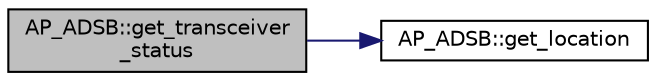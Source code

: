 digraph "AP_ADSB::get_transceiver_status"
{
 // INTERACTIVE_SVG=YES
  edge [fontname="Helvetica",fontsize="10",labelfontname="Helvetica",labelfontsize="10"];
  node [fontname="Helvetica",fontsize="10",shape=record];
  rankdir="LR";
  Node1 [label="AP_ADSB::get_transceiver\l_status",height=0.2,width=0.4,color="black", fillcolor="grey75", style="filled", fontcolor="black"];
  Node1 -> Node2 [color="midnightblue",fontsize="10",style="solid",fontname="Helvetica"];
  Node2 [label="AP_ADSB::get_location",height=0.2,width=0.4,color="black", fillcolor="white", style="filled",URL="$classAP__ADSB.html#a75f30fb1aa9ee310d0b4749e9ce3054c"];
}
